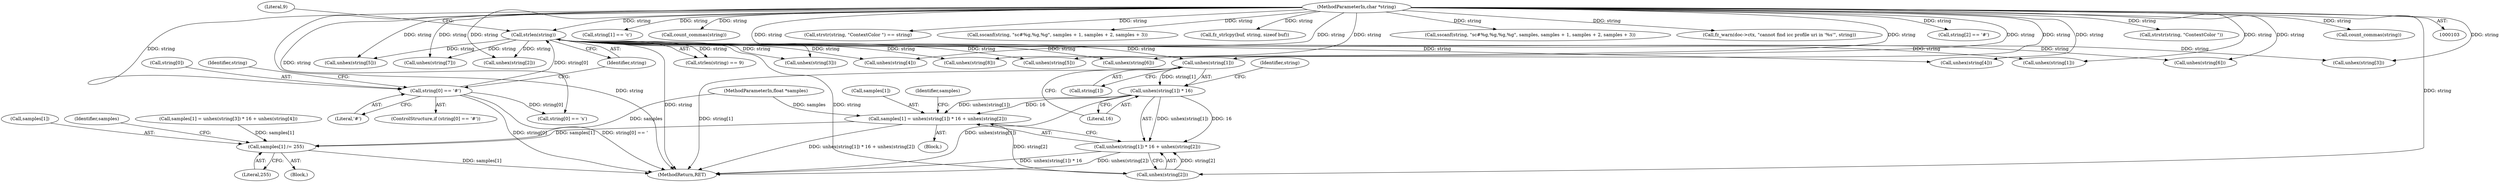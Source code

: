 digraph "0_ghostscript_60dabde18d7fe12b19da8b509bdfee9cc886aafc_0@pointer" {
"1000223" [label="(Call,unhex(string[1]))"];
"1000146" [label="(Call,strlen(string))"];
"1000138" [label="(Call,string[0] == '#')"];
"1000106" [label="(MethodParameterIn,char *string)"];
"1000222" [label="(Call,unhex(string[1]) * 16)"];
"1000217" [label="(Call,samples[1] = unhex(string[1]) * 16 + unhex(string[2]))"];
"1000267" [label="(Call,samples[1] /= 255)"];
"1000221" [label="(Call,unhex(string[1]) * 16 + unhex(string[2]))"];
"1000530" [label="(MethodReturn,RET)"];
"1000218" [label="(Call,samples[1])"];
"1000142" [label="(Literal,'#')"];
"1000253" [label="(Call,unhex(string[5]))"];
"1000291" [label="(Call,string[1] == 'c')"];
"1000217" [label="(Call,samples[1] = unhex(string[1]) * 16 + unhex(string[2]))"];
"1000267" [label="(Call,samples[1] /= 255)"];
"1000274" [label="(Identifier,samples)"];
"1000139" [label="(Call,string[0])"];
"1000321" [label="(Call,count_commas(string))"];
"1000211" [label="(Block,)"];
"1000161" [label="(Call,unhex(string[2]))"];
"1000271" [label="(Literal,255)"];
"1000243" [label="(Call,unhex(string[4]))"];
"1000165" [label="(Call,samples[1] = unhex(string[3]) * 16 + unhex(string[4]))"];
"1000339" [label="(Call,strstr(string, \"ContextColor \") == string)"];
"1000268" [label="(Call,samples[1])"];
"1000307" [label="(Call,sscanf(string, \"sc#%g,%g,%g\", samples + 1, samples + 2, samples + 3))"];
"1000106" [label="(MethodParameterIn,char *string)"];
"1000345" [label="(Call,fz_strlcpy(buf, string, sizeof buf))"];
"1000258" [label="(Call,unhex(string[6]))"];
"1000224" [label="(Call,string[1])"];
"1000156" [label="(Call,unhex(string[1]))"];
"1000201" [label="(Call,unhex(string[7]))"];
"1000324" [label="(Call,sscanf(string, \"sc#%g,%g,%g,%g\", samples, samples + 1, samples + 2, samples + 3))"];
"1000364" [label="(Call,fz_warn(doc->ctx, \"cannot find icc profile uri in '%s'\", string))"];
"1000230" [label="(Identifier,string)"];
"1000143" [label="(Block,)"];
"1000171" [label="(Call,unhex(string[3]))"];
"1000108" [label="(MethodParameterIn,float *samples)"];
"1000296" [label="(Call,string[2] == '#')"];
"1000206" [label="(Call,unhex(string[8]))"];
"1000147" [label="(Identifier,string)"];
"1000186" [label="(Call,unhex(string[5]))"];
"1000176" [label="(Call,unhex(string[4]))"];
"1000287" [label="(Identifier,string)"];
"1000222" [label="(Call,unhex(string[1]) * 16)"];
"1000340" [label="(Call,strstr(string, \"ContextColor \"))"];
"1000228" [label="(Call,unhex(string[2]))"];
"1000191" [label="(Call,unhex(string[6]))"];
"1000227" [label="(Literal,16)"];
"1000304" [label="(Call,count_commas(string))"];
"1000223" [label="(Call,unhex(string[1]))"];
"1000138" [label="(Call,string[0] == '#')"];
"1000285" [label="(Call,string[0] == 's')"];
"1000238" [label="(Call,unhex(string[3]))"];
"1000234" [label="(Identifier,samples)"];
"1000137" [label="(ControlStructure,if (string[0] == '#'))"];
"1000146" [label="(Call,strlen(string))"];
"1000148" [label="(Literal,9)"];
"1000221" [label="(Call,unhex(string[1]) * 16 + unhex(string[2]))"];
"1000145" [label="(Call,strlen(string) == 9)"];
"1000223" -> "1000222"  [label="AST: "];
"1000223" -> "1000224"  [label="CFG: "];
"1000224" -> "1000223"  [label="AST: "];
"1000227" -> "1000223"  [label="CFG: "];
"1000223" -> "1000530"  [label="DDG: string[1]"];
"1000223" -> "1000222"  [label="DDG: string[1]"];
"1000146" -> "1000223"  [label="DDG: string"];
"1000106" -> "1000223"  [label="DDG: string"];
"1000146" -> "1000145"  [label="AST: "];
"1000146" -> "1000147"  [label="CFG: "];
"1000147" -> "1000146"  [label="AST: "];
"1000148" -> "1000146"  [label="CFG: "];
"1000146" -> "1000530"  [label="DDG: string"];
"1000146" -> "1000145"  [label="DDG: string"];
"1000138" -> "1000146"  [label="DDG: string[0]"];
"1000106" -> "1000146"  [label="DDG: string"];
"1000146" -> "1000156"  [label="DDG: string"];
"1000146" -> "1000161"  [label="DDG: string"];
"1000146" -> "1000171"  [label="DDG: string"];
"1000146" -> "1000176"  [label="DDG: string"];
"1000146" -> "1000186"  [label="DDG: string"];
"1000146" -> "1000191"  [label="DDG: string"];
"1000146" -> "1000201"  [label="DDG: string"];
"1000146" -> "1000206"  [label="DDG: string"];
"1000146" -> "1000228"  [label="DDG: string"];
"1000146" -> "1000238"  [label="DDG: string"];
"1000146" -> "1000243"  [label="DDG: string"];
"1000146" -> "1000253"  [label="DDG: string"];
"1000146" -> "1000258"  [label="DDG: string"];
"1000138" -> "1000137"  [label="AST: "];
"1000138" -> "1000142"  [label="CFG: "];
"1000139" -> "1000138"  [label="AST: "];
"1000142" -> "1000138"  [label="AST: "];
"1000147" -> "1000138"  [label="CFG: "];
"1000287" -> "1000138"  [label="CFG: "];
"1000138" -> "1000530"  [label="DDG: string[0]"];
"1000138" -> "1000530"  [label="DDG: string[0] == '"];
"1000106" -> "1000138"  [label="DDG: string"];
"1000138" -> "1000285"  [label="DDG: string[0]"];
"1000106" -> "1000103"  [label="AST: "];
"1000106" -> "1000530"  [label="DDG: string"];
"1000106" -> "1000156"  [label="DDG: string"];
"1000106" -> "1000161"  [label="DDG: string"];
"1000106" -> "1000171"  [label="DDG: string"];
"1000106" -> "1000176"  [label="DDG: string"];
"1000106" -> "1000186"  [label="DDG: string"];
"1000106" -> "1000191"  [label="DDG: string"];
"1000106" -> "1000201"  [label="DDG: string"];
"1000106" -> "1000206"  [label="DDG: string"];
"1000106" -> "1000228"  [label="DDG: string"];
"1000106" -> "1000238"  [label="DDG: string"];
"1000106" -> "1000243"  [label="DDG: string"];
"1000106" -> "1000253"  [label="DDG: string"];
"1000106" -> "1000258"  [label="DDG: string"];
"1000106" -> "1000285"  [label="DDG: string"];
"1000106" -> "1000291"  [label="DDG: string"];
"1000106" -> "1000296"  [label="DDG: string"];
"1000106" -> "1000304"  [label="DDG: string"];
"1000106" -> "1000307"  [label="DDG: string"];
"1000106" -> "1000321"  [label="DDG: string"];
"1000106" -> "1000324"  [label="DDG: string"];
"1000106" -> "1000340"  [label="DDG: string"];
"1000106" -> "1000339"  [label="DDG: string"];
"1000106" -> "1000345"  [label="DDG: string"];
"1000106" -> "1000364"  [label="DDG: string"];
"1000222" -> "1000221"  [label="AST: "];
"1000222" -> "1000227"  [label="CFG: "];
"1000227" -> "1000222"  [label="AST: "];
"1000230" -> "1000222"  [label="CFG: "];
"1000222" -> "1000530"  [label="DDG: unhex(string[1])"];
"1000222" -> "1000217"  [label="DDG: unhex(string[1])"];
"1000222" -> "1000217"  [label="DDG: 16"];
"1000222" -> "1000221"  [label="DDG: unhex(string[1])"];
"1000222" -> "1000221"  [label="DDG: 16"];
"1000217" -> "1000211"  [label="AST: "];
"1000217" -> "1000221"  [label="CFG: "];
"1000218" -> "1000217"  [label="AST: "];
"1000221" -> "1000217"  [label="AST: "];
"1000234" -> "1000217"  [label="CFG: "];
"1000217" -> "1000530"  [label="DDG: unhex(string[1]) * 16 + unhex(string[2])"];
"1000228" -> "1000217"  [label="DDG: string[2]"];
"1000108" -> "1000217"  [label="DDG: samples"];
"1000217" -> "1000267"  [label="DDG: samples[1]"];
"1000267" -> "1000143"  [label="AST: "];
"1000267" -> "1000271"  [label="CFG: "];
"1000268" -> "1000267"  [label="AST: "];
"1000271" -> "1000267"  [label="AST: "];
"1000274" -> "1000267"  [label="CFG: "];
"1000267" -> "1000530"  [label="DDG: samples[1]"];
"1000165" -> "1000267"  [label="DDG: samples[1]"];
"1000108" -> "1000267"  [label="DDG: samples"];
"1000221" -> "1000228"  [label="CFG: "];
"1000228" -> "1000221"  [label="AST: "];
"1000221" -> "1000530"  [label="DDG: unhex(string[2])"];
"1000221" -> "1000530"  [label="DDG: unhex(string[1]) * 16"];
"1000228" -> "1000221"  [label="DDG: string[2]"];
}
